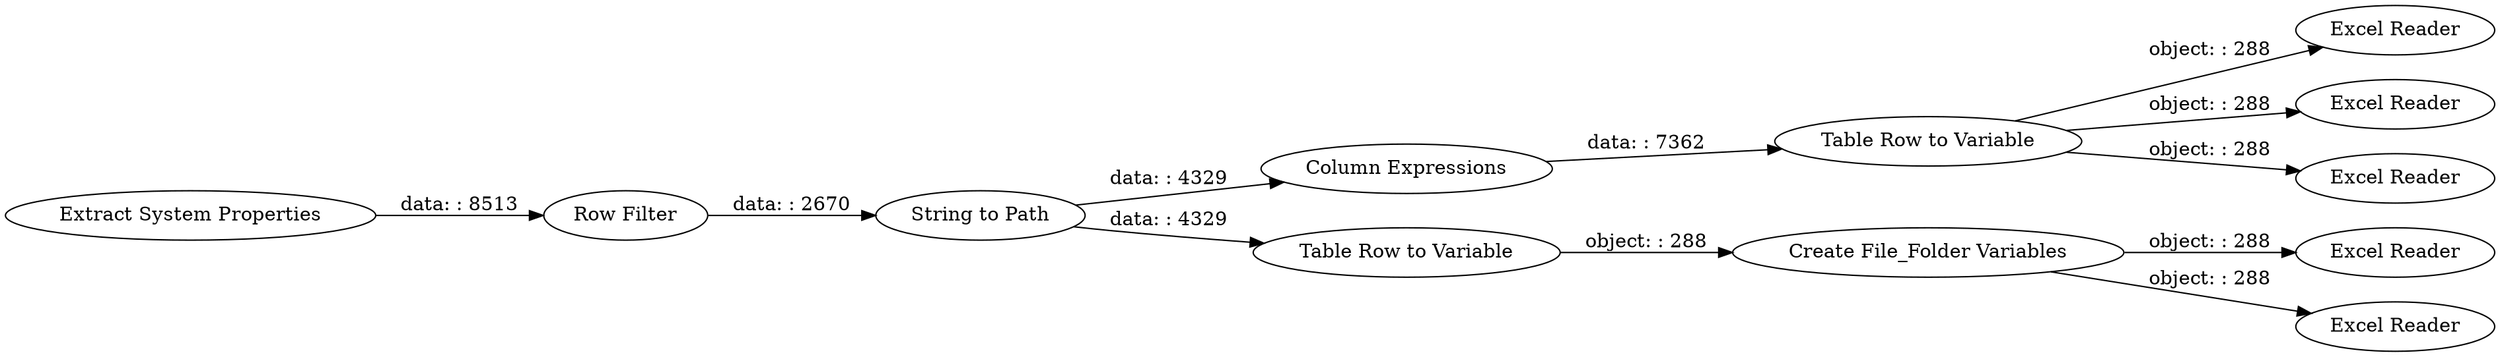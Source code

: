 digraph {
	"7408597661253163377_2" [label="Row Filter"]
	"7408597661253163377_5" [label="String to Path"]
	"7408597661253163377_9" [label="Table Row to Variable"]
	"7408597661253163377_6" [label="Excel Reader"]
	"7408597661253163377_10" [label="Create File_Folder Variables"]
	"7408597661253163377_8" [label="Excel Reader"]
	"7408597661253163377_4" [label="Column Expressions"]
	"7408597661253163377_13" [label="Excel Reader"]
	"7408597661253163377_11" [label="Table Row to Variable"]
	"7408597661253163377_7" [label="Excel Reader"]
	"7408597661253163377_12" [label="Excel Reader"]
	"7408597661253163377_1" [label="Extract System Properties"]
	"7408597661253163377_5" -> "7408597661253163377_4" [label="data: : 4329"]
	"7408597661253163377_4" -> "7408597661253163377_9" [label="data: : 7362"]
	"7408597661253163377_9" -> "7408597661253163377_6" [label="object: : 288"]
	"7408597661253163377_2" -> "7408597661253163377_5" [label="data: : 2670"]
	"7408597661253163377_10" -> "7408597661253163377_13" [label="object: : 288"]
	"7408597661253163377_10" -> "7408597661253163377_12" [label="object: : 288"]
	"7408597661253163377_9" -> "7408597661253163377_7" [label="object: : 288"]
	"7408597661253163377_11" -> "7408597661253163377_10" [label="object: : 288"]
	"7408597661253163377_1" -> "7408597661253163377_2" [label="data: : 8513"]
	"7408597661253163377_9" -> "7408597661253163377_8" [label="object: : 288"]
	"7408597661253163377_5" -> "7408597661253163377_11" [label="data: : 4329"]
	rankdir=LR
}
